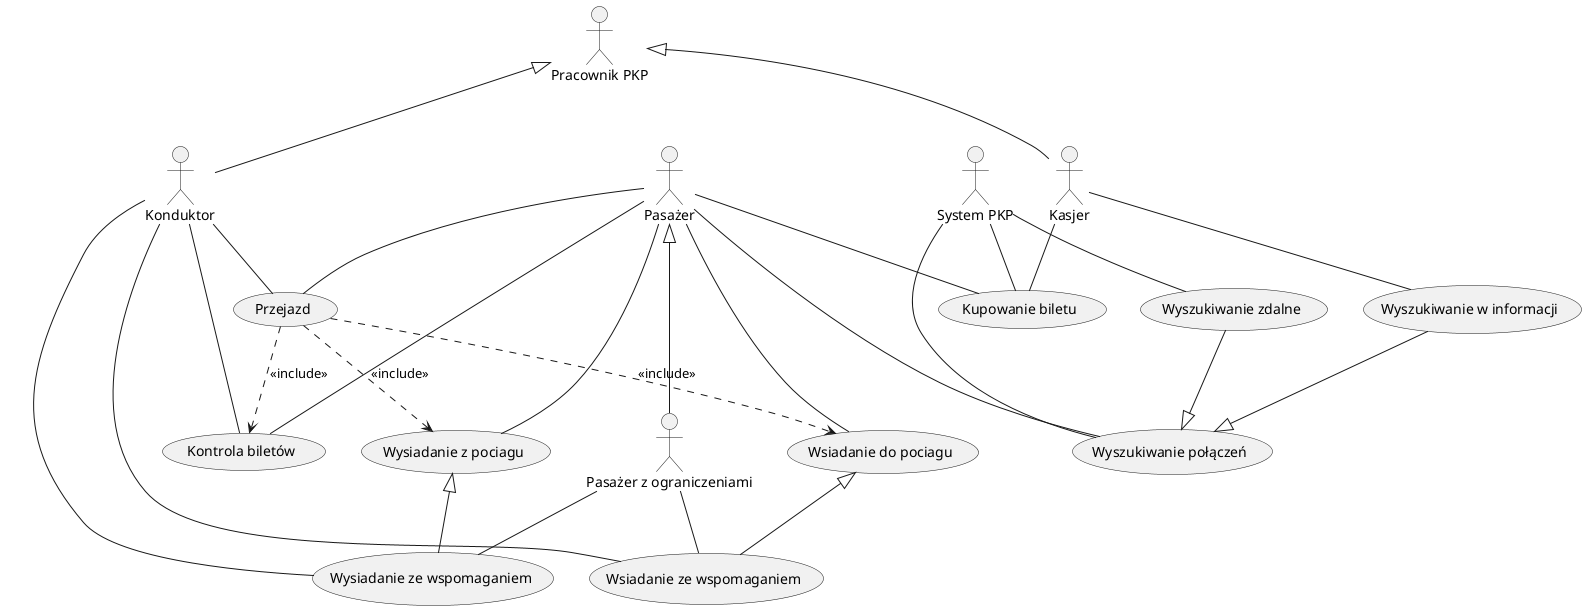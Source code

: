 @startuml

actor "Pasażer" as Pasazer
actor "Pasażer z ograniczeniami" as PasazerNiepelnosprawny
actor "Pracownik PKP" as Pracownik
actor Konduktor
actor Kasjer
actor "System PKP" as System
'Inni aktorzy
' SOK
' Maszynista

Konduktor -up-|> Pracownik
Kasjer -up-|> Pracownik
Pasazer <|-- PasazerNiepelnosprawny 

usecase "Kupowanie biletu" as Zakup
usecase "Wyszukiwanie połączeń" as Wyszukiwanie
usecase "Wyszukiwanie w informacji" as WyszukiwanieInformacja
usecase "Wyszukiwanie zdalne" as WyszukiwanieZdalne
usecase Przejazd
usecase "Wsiadanie do pociagu" as Wsiadanie
usecase "Wsiadanie ze wspomaganiem" as WsiadanieWspomagane
usecase "Wysiadanie z pociagu" as Wysiadanie
usecase "Wysiadanie ze wspomaganiem" as WysiadanieWspomagane
usecase "Kontrola biletów" as Kontrola

'Inne przypadki użycia
'Informacje o pociągach na stacji
'Reklamacje

Pasazer -- Zakup
Pasazer -- Wyszukiwanie
Pasazer -- Przejazd
Pasazer -- Wsiadanie
Pasazer -- Wysiadanie
Pasazer -- Kontrola
PasazerNiepelnosprawny -- WsiadanieWspomagane
PasazerNiepelnosprawny -- WysiadanieWspomagane
Konduktor -- Przejazd
Konduktor -- Kontrola
Konduktor -- WsiadanieWspomagane
Konduktor -- WysiadanieWspomagane

Kasjer -- Zakup
Kasjer -- WyszukiwanieInformacja
System -- WyszukiwanieZdalne
System -- Wyszukiwanie
System -- Zakup

Przejazd ..> Wsiadanie : <<include>>
Przejazd ..> Wysiadanie : <<include>>
Przejazd ..> Kontrola : <<include>>
Wsiadanie <|-- WsiadanieWspomagane
Wysiadanie <|-- WysiadanieWspomagane
WyszukiwanieInformacja --|> Wyszukiwanie
WyszukiwanieZdalne --|> Wyszukiwanie

@enduml